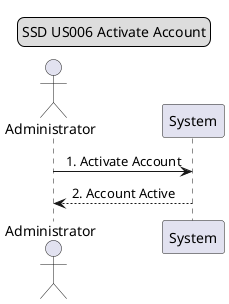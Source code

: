 @startuml

legend top
SSD US006 Activate Account
end legend

skinparam sequenceMessageAlign center
actor Administrator

Administrator -> System: 1. Activate Account
Administrator <-- System: 2. Account Active

@enduml

